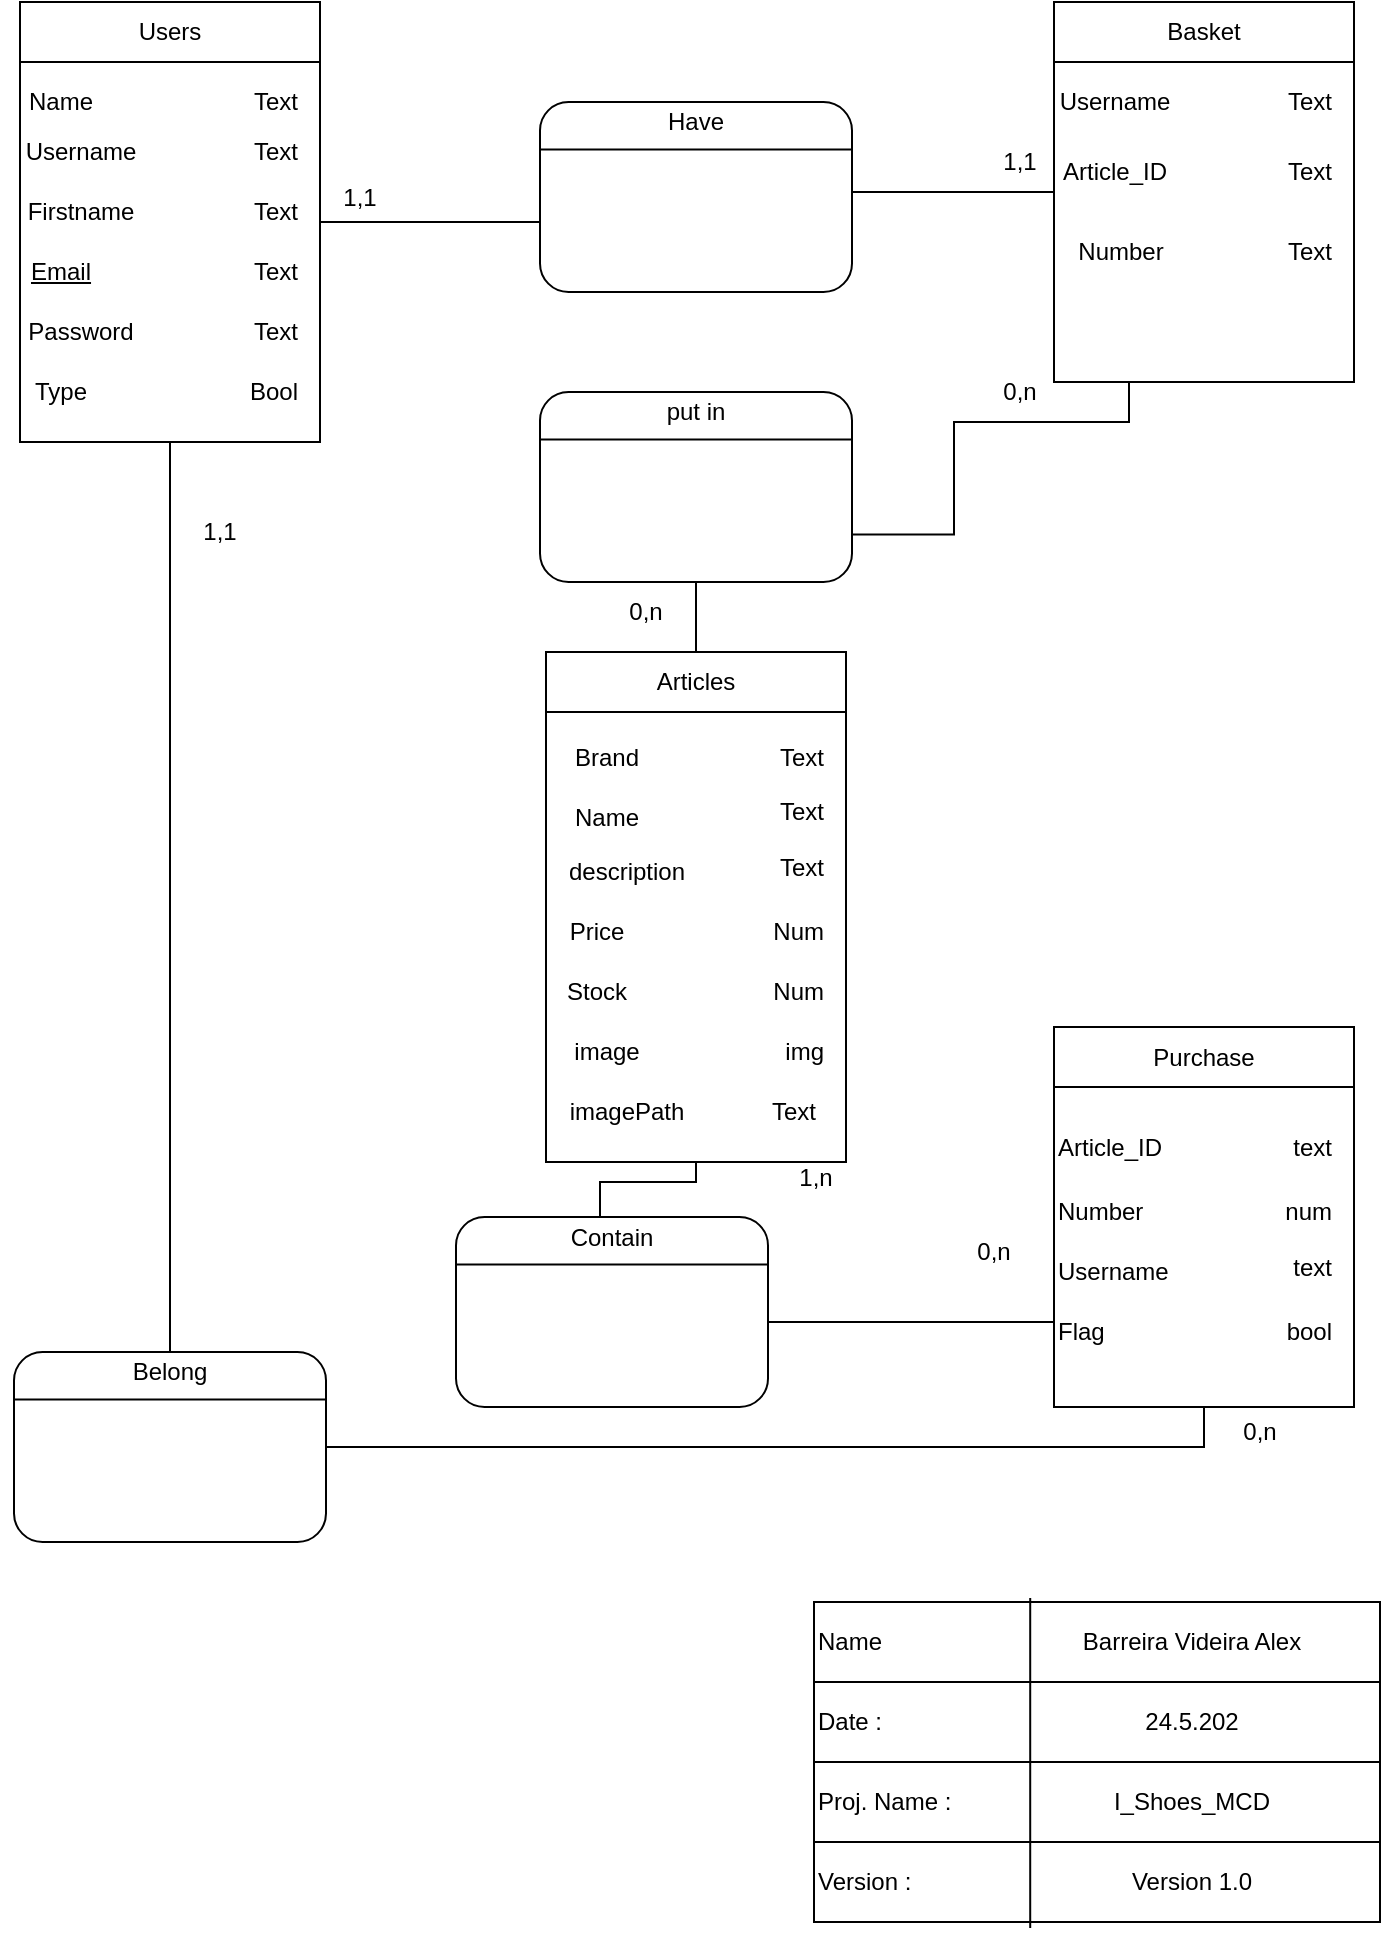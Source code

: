 <mxfile version="20.8.16" type="device"><diagram name="Page-1" id="XpHJIR0oLDDG0xpkSeUy"><mxGraphModel dx="706" dy="875" grid="1" gridSize="10" guides="1" tooltips="1" connect="1" arrows="1" fold="1" page="1" pageScale="1" pageWidth="827" pageHeight="1169" math="0" shadow="0"><root><mxCell id="0"/><mxCell id="1" parent="0"/><mxCell id="dbjlat6U7PkjF4vKbu_4-1" style="edgeStyle=orthogonalEdgeStyle;rounded=0;orthogonalLoop=1;jettySize=auto;html=1;exitX=1;exitY=0.5;exitDx=0;exitDy=0;entryX=0;entryY=0.5;entryDx=0;entryDy=0;endArrow=none;endFill=0;" parent="1" source="AjFPS5i6nxes1OYK5mUs-1" target="AjFPS5i6nxes1OYK5mUs-28" edge="1"><mxGeometry relative="1" as="geometry"/></mxCell><mxCell id="cKJq0aKuigdgB9i65HwU-47" style="edgeStyle=orthogonalEdgeStyle;rounded=0;orthogonalLoop=1;jettySize=auto;html=1;exitX=0.5;exitY=1;exitDx=0;exitDy=0;entryX=0.5;entryY=1;entryDx=0;entryDy=0;endArrow=none;endFill=0;" parent="1" source="AjFPS5i6nxes1OYK5mUs-1" target="cKJq0aKuigdgB9i65HwU-29" edge="1"><mxGeometry relative="1" as="geometry"/></mxCell><mxCell id="AjFPS5i6nxes1OYK5mUs-1" value="" style="rounded=0;whiteSpace=wrap;html=1;" parent="1" vertex="1"><mxGeometry x="40" y="110" width="150" height="220" as="geometry"/></mxCell><mxCell id="AjFPS5i6nxes1OYK5mUs-2" value="Users" style="rounded=0;whiteSpace=wrap;html=1;" parent="1" vertex="1"><mxGeometry x="40" y="110" width="150" height="30" as="geometry"/></mxCell><mxCell id="AjFPS5i6nxes1OYK5mUs-3" value="Name" style="text;html=1;align=center;verticalAlign=middle;resizable=0;points=[];autosize=1;strokeColor=none;fillColor=none;" parent="1" vertex="1"><mxGeometry x="30" y="145" width="60" height="30" as="geometry"/></mxCell><mxCell id="AjFPS5i6nxes1OYK5mUs-4" value="Username" style="text;html=1;align=center;verticalAlign=middle;resizable=0;points=[];autosize=1;strokeColor=none;fillColor=none;" parent="1" vertex="1"><mxGeometry x="30" y="170" width="80" height="30" as="geometry"/></mxCell><mxCell id="AjFPS5i6nxes1OYK5mUs-5" value="Firstname" style="text;html=1;align=center;verticalAlign=middle;resizable=0;points=[];autosize=1;strokeColor=none;fillColor=none;" parent="1" vertex="1"><mxGeometry x="30" y="200" width="80" height="30" as="geometry"/></mxCell><mxCell id="AjFPS5i6nxes1OYK5mUs-6" value="Email" style="text;html=1;align=center;verticalAlign=middle;resizable=0;points=[];autosize=1;strokeColor=none;fillColor=none;fontStyle=4" parent="1" vertex="1"><mxGeometry x="35" y="230" width="50" height="30" as="geometry"/></mxCell><mxCell id="AjFPS5i6nxes1OYK5mUs-7" value="Password" style="text;html=1;align=center;verticalAlign=middle;resizable=0;points=[];autosize=1;strokeColor=none;fillColor=none;" parent="1" vertex="1"><mxGeometry x="30" y="260" width="80" height="30" as="geometry"/></mxCell><mxCell id="AjFPS5i6nxes1OYK5mUs-8" value="Text" style="text;html=1;align=right;verticalAlign=middle;resizable=0;points=[];autosize=1;strokeColor=none;fillColor=none;" parent="1" vertex="1"><mxGeometry x="130" y="145" width="50" height="30" as="geometry"/></mxCell><mxCell id="AjFPS5i6nxes1OYK5mUs-9" value="Text" style="text;html=1;align=right;verticalAlign=middle;resizable=0;points=[];autosize=1;strokeColor=none;fillColor=none;" parent="1" vertex="1"><mxGeometry x="130" y="170" width="50" height="30" as="geometry"/></mxCell><mxCell id="AjFPS5i6nxes1OYK5mUs-10" value="Text" style="text;html=1;align=right;verticalAlign=middle;resizable=0;points=[];autosize=1;strokeColor=none;fillColor=none;" parent="1" vertex="1"><mxGeometry x="130" y="200" width="50" height="30" as="geometry"/></mxCell><mxCell id="AjFPS5i6nxes1OYK5mUs-11" value="Text" style="text;html=1;align=right;verticalAlign=middle;resizable=0;points=[];autosize=1;strokeColor=none;fillColor=none;" parent="1" vertex="1"><mxGeometry x="130" y="230" width="50" height="30" as="geometry"/></mxCell><mxCell id="AjFPS5i6nxes1OYK5mUs-12" value="Text" style="text;html=1;align=right;verticalAlign=middle;resizable=0;points=[];autosize=1;strokeColor=none;fillColor=none;" parent="1" vertex="1"><mxGeometry x="130" y="260" width="50" height="30" as="geometry"/></mxCell><mxCell id="cKJq0aKuigdgB9i65HwU-46" style="edgeStyle=orthogonalEdgeStyle;rounded=0;orthogonalLoop=1;jettySize=auto;html=1;exitX=0.5;exitY=1;exitDx=0;exitDy=0;entryX=0;entryY=0.5;entryDx=0;entryDy=0;endArrow=none;endFill=0;" parent="1" source="AjFPS5i6nxes1OYK5mUs-13" target="cKJq0aKuigdgB9i65HwU-29" edge="1"><mxGeometry relative="1" as="geometry"><Array as="points"><mxPoint x="378" y="700"/><mxPoint x="330" y="700"/><mxPoint x="330" y="770"/><mxPoint x="557" y="770"/></Array></mxGeometry></mxCell><mxCell id="AjFPS5i6nxes1OYK5mUs-13" value="" style="rounded=0;whiteSpace=wrap;html=1;" parent="1" vertex="1"><mxGeometry x="303" y="465" width="150" height="225" as="geometry"/></mxCell><mxCell id="AjFPS5i6nxes1OYK5mUs-14" value="Articles" style="rounded=0;whiteSpace=wrap;html=1;" parent="1" vertex="1"><mxGeometry x="303" y="435" width="150" height="30" as="geometry"/></mxCell><mxCell id="AjFPS5i6nxes1OYK5mUs-16" value="Name" style="text;html=1;align=center;verticalAlign=middle;resizable=0;points=[];autosize=1;strokeColor=none;fillColor=none;fontStyle=0" parent="1" vertex="1"><mxGeometry x="303" y="502.5" width="60" height="30" as="geometry"/></mxCell><mxCell id="AjFPS5i6nxes1OYK5mUs-17" value="description" style="text;html=1;align=center;verticalAlign=middle;resizable=0;points=[];autosize=1;strokeColor=none;fillColor=none;" parent="1" vertex="1"><mxGeometry x="303" y="530" width="80" height="30" as="geometry"/></mxCell><mxCell id="AjFPS5i6nxes1OYK5mUs-18" value="Price" style="text;html=1;align=center;verticalAlign=middle;resizable=0;points=[];autosize=1;strokeColor=none;fillColor=none;" parent="1" vertex="1"><mxGeometry x="303" y="560" width="50" height="30" as="geometry"/></mxCell><mxCell id="AjFPS5i6nxes1OYK5mUs-19" value="Stock" style="text;html=1;align=center;verticalAlign=middle;resizable=0;points=[];autosize=1;strokeColor=none;fillColor=none;" parent="1" vertex="1"><mxGeometry x="303" y="590" width="50" height="30" as="geometry"/></mxCell><mxCell id="AjFPS5i6nxes1OYK5mUs-21" value="Text" style="text;html=1;align=right;verticalAlign=middle;resizable=0;points=[];autosize=1;strokeColor=none;fillColor=none;" parent="1" vertex="1"><mxGeometry x="393" y="500" width="50" height="30" as="geometry"/></mxCell><mxCell id="AjFPS5i6nxes1OYK5mUs-22" value="Text" style="text;html=1;align=right;verticalAlign=middle;resizable=0;points=[];autosize=1;strokeColor=none;fillColor=none;" parent="1" vertex="1"><mxGeometry x="393" y="527.5" width="50" height="30" as="geometry"/></mxCell><mxCell id="AjFPS5i6nxes1OYK5mUs-23" value="Num" style="text;html=1;align=right;verticalAlign=middle;resizable=0;points=[];autosize=1;strokeColor=none;fillColor=none;" parent="1" vertex="1"><mxGeometry x="393" y="560" width="50" height="30" as="geometry"/></mxCell><mxCell id="AjFPS5i6nxes1OYK5mUs-24" value="Num" style="text;html=1;align=right;verticalAlign=middle;resizable=0;points=[];autosize=1;strokeColor=none;fillColor=none;" parent="1" vertex="1"><mxGeometry x="393" y="590" width="50" height="30" as="geometry"/></mxCell><mxCell id="AjFPS5i6nxes1OYK5mUs-26" value="image" style="text;html=1;align=center;verticalAlign=middle;resizable=0;points=[];autosize=1;strokeColor=none;fillColor=none;" parent="1" vertex="1"><mxGeometry x="303" y="620" width="60" height="30" as="geometry"/></mxCell><mxCell id="AjFPS5i6nxes1OYK5mUs-27" value="img" style="text;html=1;align=right;verticalAlign=middle;resizable=0;points=[];autosize=1;strokeColor=none;fillColor=none;" parent="1" vertex="1"><mxGeometry x="403" y="620" width="40" height="30" as="geometry"/></mxCell><mxCell id="cKJq0aKuigdgB9i65HwU-45" style="edgeStyle=orthogonalEdgeStyle;rounded=0;orthogonalLoop=1;jettySize=auto;html=1;exitX=0.25;exitY=1;exitDx=0;exitDy=0;entryX=1;entryY=0.75;entryDx=0;entryDy=0;endArrow=none;endFill=0;" parent="1" source="AjFPS5i6nxes1OYK5mUs-28" target="AjFPS5i6nxes1OYK5mUs-47" edge="1"><mxGeometry relative="1" as="geometry"><Array as="points"><mxPoint x="595" y="320"/><mxPoint x="507" y="320"/><mxPoint x="507" y="376"/></Array></mxGeometry></mxCell><mxCell id="AjFPS5i6nxes1OYK5mUs-28" value="" style="rounded=0;whiteSpace=wrap;html=1;" parent="1" vertex="1"><mxGeometry x="557" y="110" width="150" height="190" as="geometry"/></mxCell><mxCell id="AjFPS5i6nxes1OYK5mUs-29" value="Basket" style="rounded=0;whiteSpace=wrap;html=1;" parent="1" vertex="1"><mxGeometry x="557" y="110" width="150" height="30" as="geometry"/></mxCell><mxCell id="AjFPS5i6nxes1OYK5mUs-47" value="" style="rounded=1;whiteSpace=wrap;html=1;direction=east;" parent="1" vertex="1"><mxGeometry x="300" y="305" width="156" height="95" as="geometry"/></mxCell><mxCell id="AjFPS5i6nxes1OYK5mUs-48" value="" style="endArrow=none;html=1;rounded=0;exitX=0;exitY=0.25;exitDx=0;exitDy=0;entryX=1;entryY=0.25;entryDx=0;entryDy=0;" parent="1" source="AjFPS5i6nxes1OYK5mUs-47" target="AjFPS5i6nxes1OYK5mUs-47" edge="1"><mxGeometry width="50" height="50" relative="1" as="geometry"><mxPoint x="380" y="507.5" as="sourcePoint"/><mxPoint x="430" y="457.5" as="targetPoint"/></mxGeometry></mxCell><mxCell id="AjFPS5i6nxes1OYK5mUs-49" value="" style="endArrow=none;html=1;rounded=0;exitX=0.5;exitY=0;exitDx=0;exitDy=0;entryX=0.5;entryY=1;entryDx=0;entryDy=0;" parent="1" source="AjFPS5i6nxes1OYK5mUs-14" target="AjFPS5i6nxes1OYK5mUs-47" edge="1"><mxGeometry width="50" height="50" relative="1" as="geometry"><mxPoint x="420" y="700" as="sourcePoint"/><mxPoint x="463" y="440" as="targetPoint"/></mxGeometry></mxCell><mxCell id="AjFPS5i6nxes1OYK5mUs-50" value="put in" style="text;html=1;strokeColor=none;fillColor=none;align=center;verticalAlign=middle;whiteSpace=wrap;rounded=0;" parent="1" vertex="1"><mxGeometry x="348" y="300" width="60" height="30" as="geometry"/></mxCell><mxCell id="dbjlat6U7PkjF4vKbu_4-2" value="" style="rounded=1;whiteSpace=wrap;html=1;direction=east;" parent="1" vertex="1"><mxGeometry x="300" y="160" width="156" height="95" as="geometry"/></mxCell><mxCell id="dbjlat6U7PkjF4vKbu_4-3" value="" style="endArrow=none;html=1;rounded=0;exitX=0;exitY=0.25;exitDx=0;exitDy=0;entryX=1;entryY=0.25;entryDx=0;entryDy=0;" parent="1" source="dbjlat6U7PkjF4vKbu_4-2" target="dbjlat6U7PkjF4vKbu_4-2" edge="1"><mxGeometry width="50" height="50" relative="1" as="geometry"><mxPoint x="380" y="362.5" as="sourcePoint"/><mxPoint x="430" y="312.5" as="targetPoint"/></mxGeometry></mxCell><mxCell id="dbjlat6U7PkjF4vKbu_4-4" value="Have" style="text;html=1;strokeColor=none;fillColor=none;align=center;verticalAlign=middle;whiteSpace=wrap;rounded=0;" parent="1" vertex="1"><mxGeometry x="348" y="155" width="60" height="30" as="geometry"/></mxCell><mxCell id="dbjlat6U7PkjF4vKbu_4-5" value="1,1" style="text;html=1;strokeColor=none;fillColor=none;align=center;verticalAlign=middle;whiteSpace=wrap;rounded=0;" parent="1" vertex="1"><mxGeometry x="510" y="175" width="60" height="30" as="geometry"/></mxCell><mxCell id="dbjlat6U7PkjF4vKbu_4-9" value="1,1" style="text;html=1;strokeColor=none;fillColor=none;align=center;verticalAlign=middle;whiteSpace=wrap;rounded=0;" parent="1" vertex="1"><mxGeometry x="180" y="192.5" width="60" height="30" as="geometry"/></mxCell><mxCell id="dbjlat6U7PkjF4vKbu_4-10" value="0,n" style="text;html=1;strokeColor=none;fillColor=none;align=center;verticalAlign=middle;whiteSpace=wrap;rounded=0;" parent="1" vertex="1"><mxGeometry x="510" y="290" width="60" height="30" as="geometry"/></mxCell><mxCell id="dbjlat6U7PkjF4vKbu_4-11" value="0,n" style="text;html=1;strokeColor=none;fillColor=none;align=center;verticalAlign=middle;whiteSpace=wrap;rounded=0;" parent="1" vertex="1"><mxGeometry x="323" y="400" width="60" height="30" as="geometry"/></mxCell><mxCell id="dbjlat6U7PkjF4vKbu_4-12" value="Name" style="rounded=0;whiteSpace=wrap;html=1;align=left;" parent="1" vertex="1"><mxGeometry x="437" y="910" width="283" height="40" as="geometry"/></mxCell><mxCell id="dbjlat6U7PkjF4vKbu_4-13" value="Date :" style="rounded=0;whiteSpace=wrap;html=1;align=left;" parent="1" vertex="1"><mxGeometry x="437" y="950" width="283" height="40" as="geometry"/></mxCell><mxCell id="dbjlat6U7PkjF4vKbu_4-14" value="Proj. Name :" style="rounded=0;whiteSpace=wrap;html=1;align=left;" parent="1" vertex="1"><mxGeometry x="437" y="990" width="283" height="40" as="geometry"/></mxCell><mxCell id="dbjlat6U7PkjF4vKbu_4-15" value="Version :" style="rounded=0;whiteSpace=wrap;html=1;align=left;" parent="1" vertex="1"><mxGeometry x="437" y="1030" width="283" height="40" as="geometry"/></mxCell><mxCell id="dbjlat6U7PkjF4vKbu_4-16" value="" style="endArrow=none;html=1;rounded=0;exitX=0.382;exitY=1.075;exitDx=0;exitDy=0;entryX=0.382;entryY=-0.05;entryDx=0;entryDy=0;entryPerimeter=0;exitPerimeter=0;" parent="1" source="dbjlat6U7PkjF4vKbu_4-15" target="dbjlat6U7PkjF4vKbu_4-12" edge="1"><mxGeometry width="50" height="50" relative="1" as="geometry"><mxPoint x="470" y="760" as="sourcePoint"/><mxPoint x="520" y="710" as="targetPoint"/></mxGeometry></mxCell><mxCell id="dbjlat6U7PkjF4vKbu_4-17" value="Barreira Videira Alex" style="text;html=1;strokeColor=none;fillColor=none;align=center;verticalAlign=middle;whiteSpace=wrap;rounded=0;" parent="1" vertex="1"><mxGeometry x="542" y="915" width="168" height="30" as="geometry"/></mxCell><mxCell id="dbjlat6U7PkjF4vKbu_4-18" value="24.5.202" style="text;html=1;strokeColor=none;fillColor=none;align=center;verticalAlign=middle;whiteSpace=wrap;rounded=0;" parent="1" vertex="1"><mxGeometry x="542" y="955" width="168" height="30" as="geometry"/></mxCell><mxCell id="dbjlat6U7PkjF4vKbu_4-19" value="I_Shoes_MCD" style="text;html=1;strokeColor=none;fillColor=none;align=center;verticalAlign=middle;whiteSpace=wrap;rounded=0;" parent="1" vertex="1"><mxGeometry x="542" y="995" width="168" height="30" as="geometry"/></mxCell><mxCell id="dbjlat6U7PkjF4vKbu_4-20" value="Version 1.0" style="text;html=1;strokeColor=none;fillColor=none;align=center;verticalAlign=middle;whiteSpace=wrap;rounded=0;" parent="1" vertex="1"><mxGeometry x="542" y="1035" width="168" height="30" as="geometry"/></mxCell><mxCell id="cKJq0aKuigdgB9i65HwU-29" value="" style="rounded=0;whiteSpace=wrap;html=1;" parent="1" vertex="1"><mxGeometry x="557" y="622.5" width="150" height="190" as="geometry"/></mxCell><mxCell id="cKJq0aKuigdgB9i65HwU-30" value="Purchase" style="rounded=0;whiteSpace=wrap;html=1;" parent="1" vertex="1"><mxGeometry x="557" y="622.5" width="150" height="30" as="geometry"/></mxCell><mxCell id="cKJq0aKuigdgB9i65HwU-31" value="text" style="text;html=1;align=right;verticalAlign=middle;resizable=0;points=[];autosize=1;strokeColor=none;fillColor=none;" parent="1" vertex="1"><mxGeometry x="657" y="667.5" width="40" height="30" as="geometry"/></mxCell><mxCell id="cKJq0aKuigdgB9i65HwU-32" value="Article_ID" style="text;html=1;align=left;verticalAlign=middle;resizable=0;points=[];autosize=1;strokeColor=none;fillColor=none;" parent="1" vertex="1"><mxGeometry x="557" y="667.5" width="80" height="30" as="geometry"/></mxCell><mxCell id="cKJq0aKuigdgB9i65HwU-33" value="Number" style="text;html=1;align=left;verticalAlign=middle;resizable=0;points=[];autosize=1;strokeColor=none;fillColor=none;" parent="1" vertex="1"><mxGeometry x="557" y="700" width="70" height="30" as="geometry"/></mxCell><mxCell id="cKJq0aKuigdgB9i65HwU-34" value="num" style="text;html=1;align=right;verticalAlign=middle;resizable=0;points=[];autosize=1;strokeColor=none;fillColor=none;" parent="1" vertex="1"><mxGeometry x="647" y="700" width="50" height="30" as="geometry"/></mxCell><mxCell id="cKJq0aKuigdgB9i65HwU-48" value="" style="rounded=1;whiteSpace=wrap;html=1;direction=east;" parent="1" vertex="1"><mxGeometry x="258" y="717.5" width="156" height="95" as="geometry"/></mxCell><mxCell id="cKJq0aKuigdgB9i65HwU-49" value="" style="endArrow=none;html=1;rounded=0;exitX=0;exitY=0.25;exitDx=0;exitDy=0;entryX=1;entryY=0.25;entryDx=0;entryDy=0;" parent="1" source="cKJq0aKuigdgB9i65HwU-48" target="cKJq0aKuigdgB9i65HwU-48" edge="1"><mxGeometry width="50" height="50" relative="1" as="geometry"><mxPoint x="338" y="920" as="sourcePoint"/><mxPoint x="388" y="870" as="targetPoint"/></mxGeometry></mxCell><mxCell id="cKJq0aKuigdgB9i65HwU-50" value="Contain" style="text;html=1;strokeColor=none;fillColor=none;align=center;verticalAlign=middle;whiteSpace=wrap;rounded=0;" parent="1" vertex="1"><mxGeometry x="306" y="712.5" width="60" height="30" as="geometry"/></mxCell><mxCell id="cKJq0aKuigdgB9i65HwU-53" value="" style="rounded=1;whiteSpace=wrap;html=1;direction=east;" parent="1" vertex="1"><mxGeometry x="37" y="785" width="156" height="95" as="geometry"/></mxCell><mxCell id="cKJq0aKuigdgB9i65HwU-54" value="" style="endArrow=none;html=1;rounded=0;exitX=0;exitY=0.25;exitDx=0;exitDy=0;entryX=1;entryY=0.25;entryDx=0;entryDy=0;" parent="1" source="cKJq0aKuigdgB9i65HwU-53" target="cKJq0aKuigdgB9i65HwU-53" edge="1"><mxGeometry width="50" height="50" relative="1" as="geometry"><mxPoint x="117" y="987.5" as="sourcePoint"/><mxPoint x="167" y="937.5" as="targetPoint"/></mxGeometry></mxCell><mxCell id="cKJq0aKuigdgB9i65HwU-55" value="Belong" style="text;html=1;strokeColor=none;fillColor=none;align=center;verticalAlign=middle;whiteSpace=wrap;rounded=0;" parent="1" vertex="1"><mxGeometry x="85" y="780" width="60" height="30" as="geometry"/></mxCell><mxCell id="cKJq0aKuigdgB9i65HwU-56" value="1,n" style="text;html=1;strokeColor=none;fillColor=none;align=center;verticalAlign=middle;whiteSpace=wrap;rounded=0;" parent="1" vertex="1"><mxGeometry x="408" y="682.5" width="60" height="30" as="geometry"/></mxCell><mxCell id="cKJq0aKuigdgB9i65HwU-57" value="0,n" style="text;html=1;strokeColor=none;fillColor=none;align=center;verticalAlign=middle;whiteSpace=wrap;rounded=0;" parent="1" vertex="1"><mxGeometry x="497" y="720" width="60" height="30" as="geometry"/></mxCell><mxCell id="cKJq0aKuigdgB9i65HwU-58" value="1,1" style="text;html=1;strokeColor=none;fillColor=none;align=center;verticalAlign=middle;whiteSpace=wrap;rounded=0;" parent="1" vertex="1"><mxGeometry x="110" y="360" width="60" height="30" as="geometry"/></mxCell><mxCell id="cKJq0aKuigdgB9i65HwU-59" value="0,n" style="text;html=1;strokeColor=none;fillColor=none;align=center;verticalAlign=middle;whiteSpace=wrap;rounded=0;" parent="1" vertex="1"><mxGeometry x="630" y="810" width="60" height="30" as="geometry"/></mxCell><mxCell id="GxAXNo3GkCCVvPqGTxAg-1" value="Brand" style="text;html=1;align=center;verticalAlign=middle;resizable=0;points=[];autosize=1;strokeColor=none;fillColor=none;fontStyle=0" parent="1" vertex="1"><mxGeometry x="303" y="472.5" width="60" height="30" as="geometry"/></mxCell><mxCell id="GxAXNo3GkCCVvPqGTxAg-2" value="Text" style="text;html=1;align=right;verticalAlign=middle;resizable=0;points=[];autosize=1;strokeColor=none;fillColor=none;" parent="1" vertex="1"><mxGeometry x="393" y="472.5" width="50" height="30" as="geometry"/></mxCell><mxCell id="kpzybw0OdNtyKB2r6SaL-1" value="Username" style="text;html=1;align=center;verticalAlign=middle;resizable=0;points=[];autosize=1;strokeColor=none;fillColor=none;" vertex="1" parent="1"><mxGeometry x="547" y="145" width="80" height="30" as="geometry"/></mxCell><mxCell id="kpzybw0OdNtyKB2r6SaL-2" value="Text" style="text;html=1;align=right;verticalAlign=middle;resizable=0;points=[];autosize=1;strokeColor=none;fillColor=none;" vertex="1" parent="1"><mxGeometry x="647" y="145" width="50" height="30" as="geometry"/></mxCell><mxCell id="kpzybw0OdNtyKB2r6SaL-3" value="Article_ID" style="text;html=1;align=center;verticalAlign=middle;resizable=0;points=[];autosize=1;strokeColor=none;fillColor=none;" vertex="1" parent="1"><mxGeometry x="547" y="180" width="80" height="30" as="geometry"/></mxCell><mxCell id="kpzybw0OdNtyKB2r6SaL-4" value="Text" style="text;html=1;align=right;verticalAlign=middle;resizable=0;points=[];autosize=1;strokeColor=none;fillColor=none;" vertex="1" parent="1"><mxGeometry x="647" y="180" width="50" height="30" as="geometry"/></mxCell><mxCell id="kpzybw0OdNtyKB2r6SaL-5" value="Number" style="text;html=1;align=center;verticalAlign=middle;resizable=0;points=[];autosize=1;strokeColor=none;fillColor=none;" vertex="1" parent="1"><mxGeometry x="555" y="220" width="70" height="30" as="geometry"/></mxCell><mxCell id="kpzybw0OdNtyKB2r6SaL-6" value="Text" style="text;html=1;align=right;verticalAlign=middle;resizable=0;points=[];autosize=1;strokeColor=none;fillColor=none;" vertex="1" parent="1"><mxGeometry x="647" y="220" width="50" height="30" as="geometry"/></mxCell><mxCell id="kpzybw0OdNtyKB2r6SaL-7" value="Username" style="text;html=1;align=left;verticalAlign=middle;resizable=0;points=[];autosize=1;strokeColor=none;fillColor=none;" vertex="1" parent="1"><mxGeometry x="557" y="730" width="80" height="30" as="geometry"/></mxCell><mxCell id="kpzybw0OdNtyKB2r6SaL-8" value="text" style="text;html=1;align=right;verticalAlign=middle;resizable=0;points=[];autosize=1;strokeColor=none;fillColor=none;" vertex="1" parent="1"><mxGeometry x="657" y="727.5" width="40" height="30" as="geometry"/></mxCell><mxCell id="kpzybw0OdNtyKB2r6SaL-9" value="Flag" style="text;html=1;align=left;verticalAlign=middle;resizable=0;points=[];autosize=1;strokeColor=none;fillColor=none;" vertex="1" parent="1"><mxGeometry x="557" y="760" width="50" height="30" as="geometry"/></mxCell><mxCell id="kpzybw0OdNtyKB2r6SaL-11" value="bool" style="text;html=1;align=right;verticalAlign=middle;resizable=0;points=[];autosize=1;strokeColor=none;fillColor=none;" vertex="1" parent="1"><mxGeometry x="647" y="760" width="50" height="30" as="geometry"/></mxCell><mxCell id="kpzybw0OdNtyKB2r6SaL-12" value="imagePath" style="text;html=1;align=center;verticalAlign=middle;resizable=0;points=[];autosize=1;strokeColor=none;fillColor=none;" vertex="1" parent="1"><mxGeometry x="303" y="650" width="80" height="30" as="geometry"/></mxCell><mxCell id="kpzybw0OdNtyKB2r6SaL-13" value="Text" style="text;html=1;align=right;verticalAlign=middle;resizable=0;points=[];autosize=1;strokeColor=none;fillColor=none;" vertex="1" parent="1"><mxGeometry x="389" y="650" width="50" height="30" as="geometry"/></mxCell><mxCell id="kpzybw0OdNtyKB2r6SaL-14" value="Type" style="text;html=1;align=center;verticalAlign=middle;resizable=0;points=[];autosize=1;strokeColor=none;fillColor=none;" vertex="1" parent="1"><mxGeometry x="35" y="290" width="50" height="30" as="geometry"/></mxCell><mxCell id="kpzybw0OdNtyKB2r6SaL-15" value="Bool" style="text;html=1;align=right;verticalAlign=middle;resizable=0;points=[];autosize=1;strokeColor=none;fillColor=none;" vertex="1" parent="1"><mxGeometry x="130" y="290" width="50" height="30" as="geometry"/></mxCell></root></mxGraphModel></diagram></mxfile>